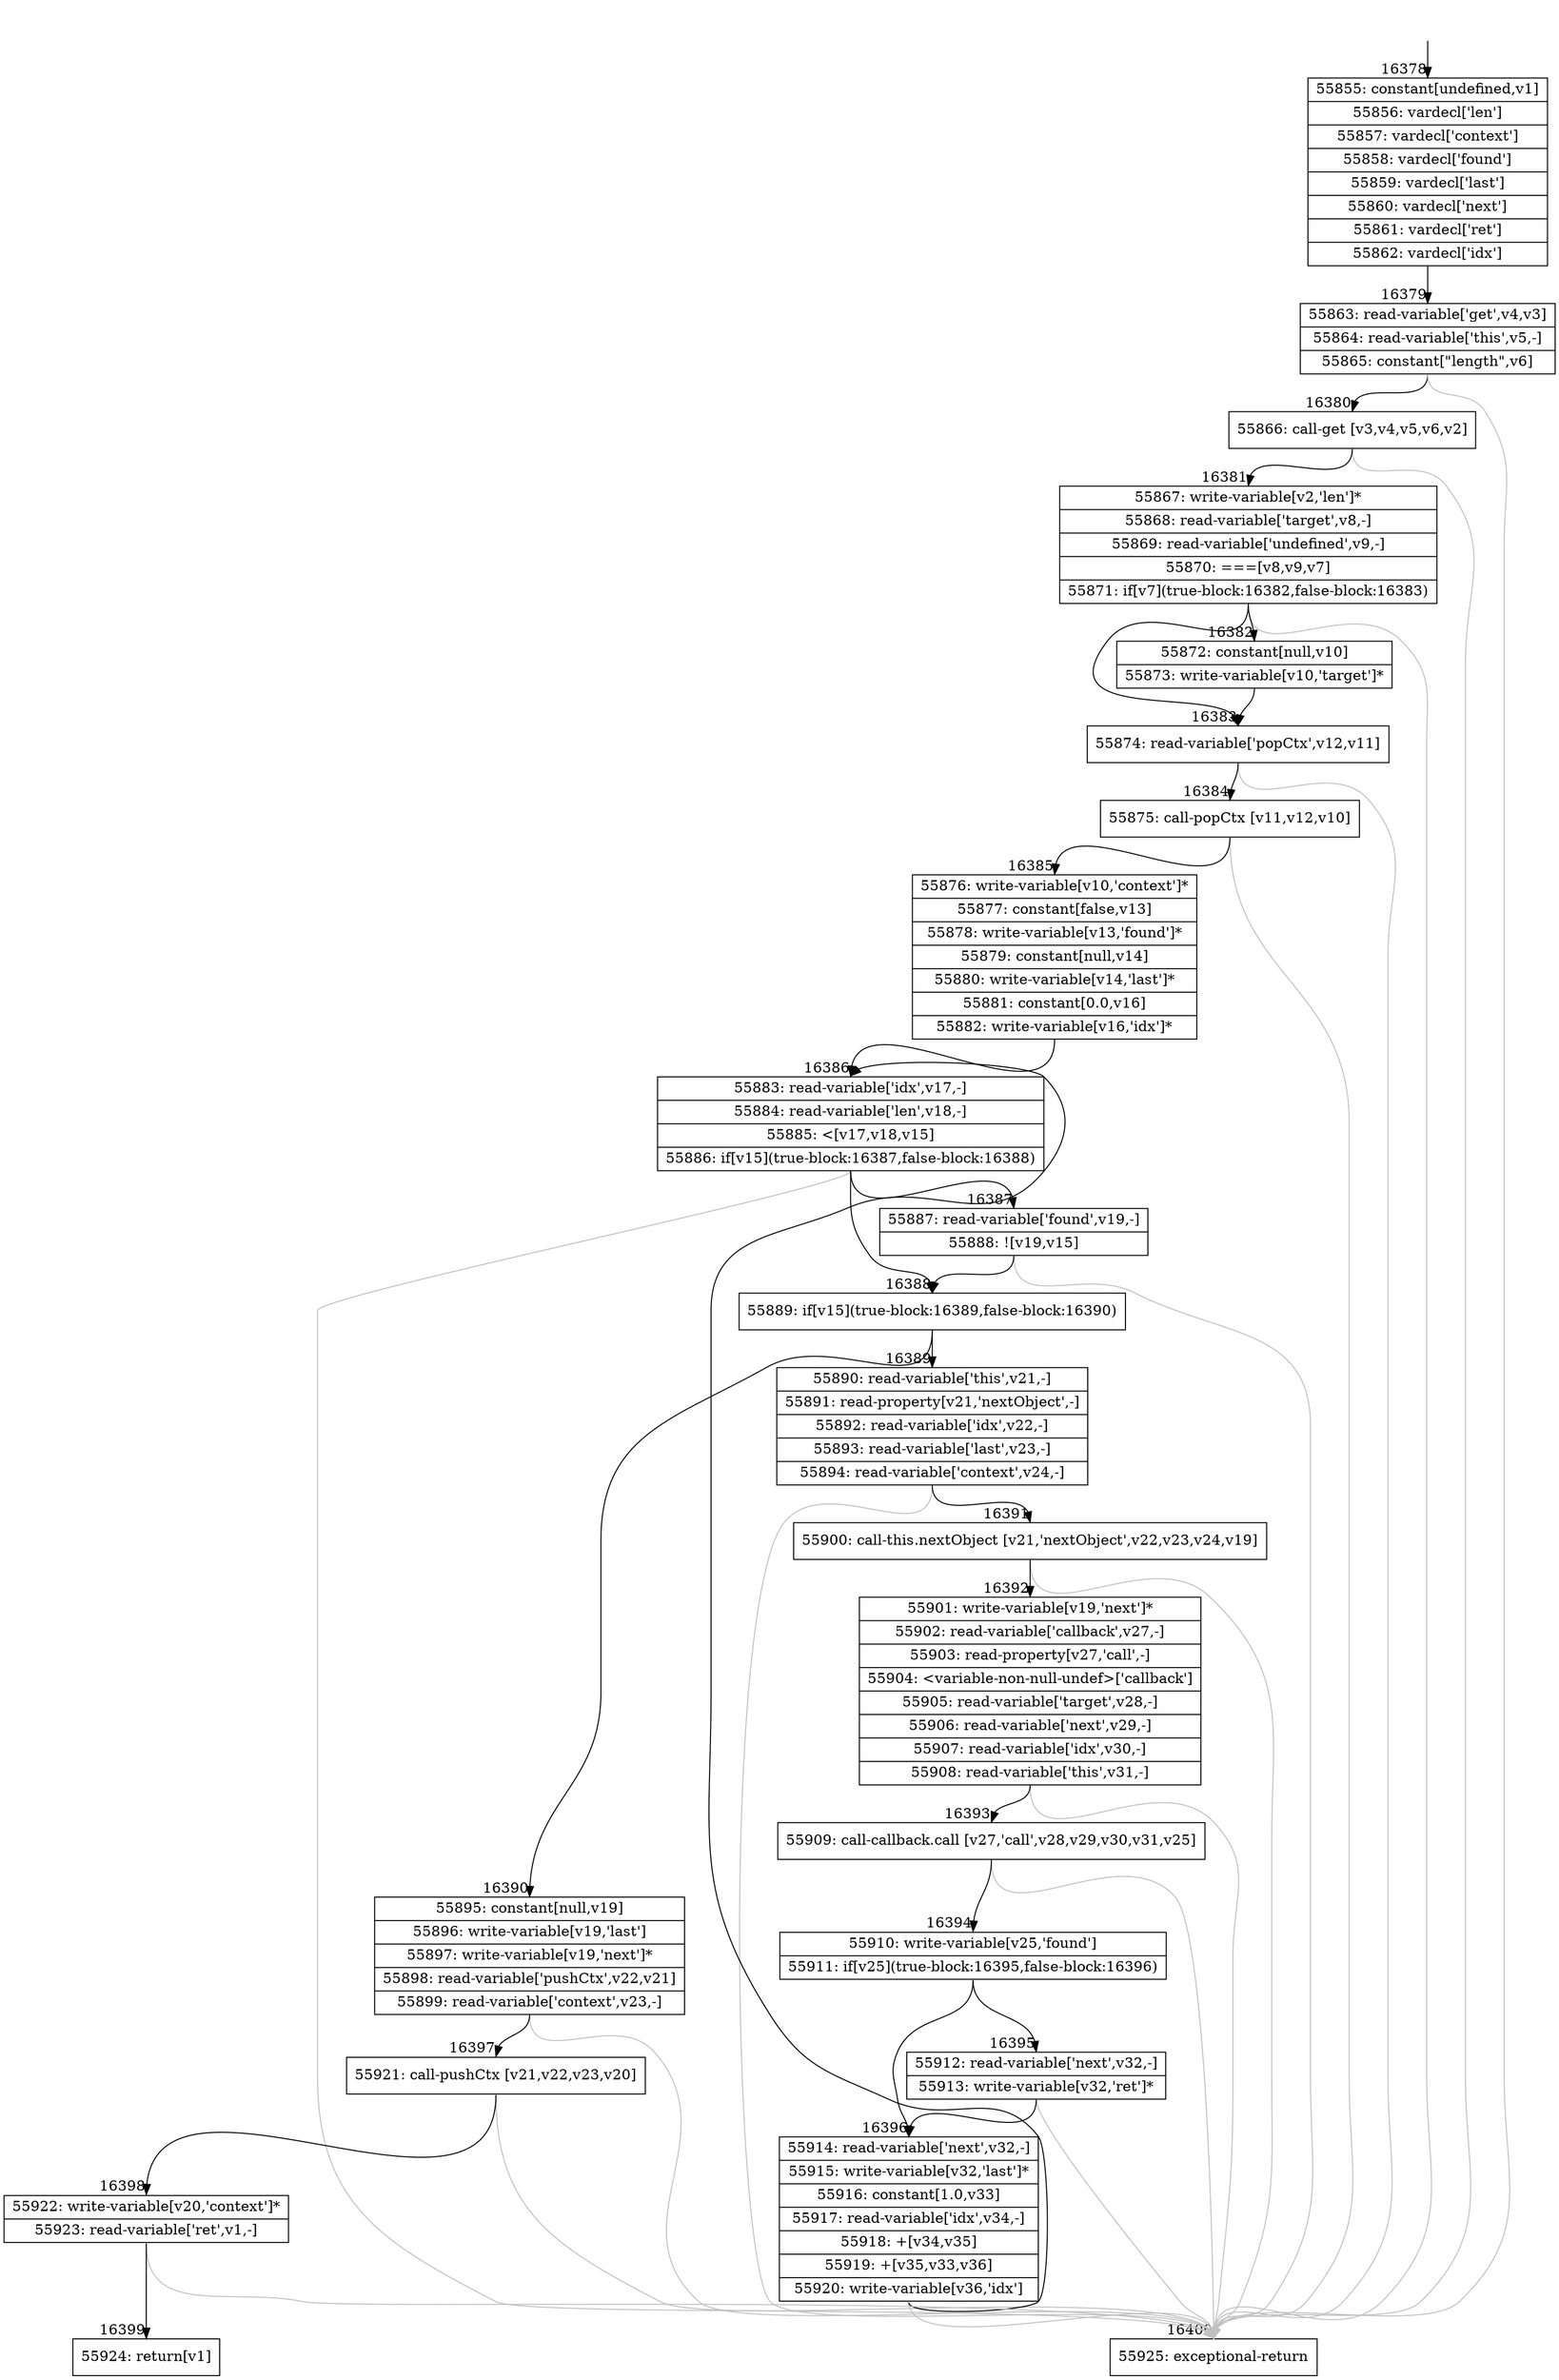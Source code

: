 digraph {
rankdir="TD"
BB_entry1400[shape=none,label=""];
BB_entry1400 -> BB16378 [tailport=s, headport=n, headlabel="    16378"]
BB16378 [shape=record label="{55855: constant[undefined,v1]|55856: vardecl['len']|55857: vardecl['context']|55858: vardecl['found']|55859: vardecl['last']|55860: vardecl['next']|55861: vardecl['ret']|55862: vardecl['idx']}" ] 
BB16378 -> BB16379 [tailport=s, headport=n, headlabel="      16379"]
BB16379 [shape=record label="{55863: read-variable['get',v4,v3]|55864: read-variable['this',v5,-]|55865: constant[\"length\",v6]}" ] 
BB16379 -> BB16380 [tailport=s, headport=n, headlabel="      16380"]
BB16379 -> BB16400 [tailport=s, headport=n, color=gray, headlabel="      16400"]
BB16380 [shape=record label="{55866: call-get [v3,v4,v5,v6,v2]}" ] 
BB16380 -> BB16381 [tailport=s, headport=n, headlabel="      16381"]
BB16380 -> BB16400 [tailport=s, headport=n, color=gray]
BB16381 [shape=record label="{55867: write-variable[v2,'len']*|55868: read-variable['target',v8,-]|55869: read-variable['undefined',v9,-]|55870: ===[v8,v9,v7]|55871: if[v7](true-block:16382,false-block:16383)}" ] 
BB16381 -> BB16382 [tailport=s, headport=n, headlabel="      16382"]
BB16381 -> BB16383 [tailport=s, headport=n, headlabel="      16383"]
BB16381 -> BB16400 [tailport=s, headport=n, color=gray]
BB16382 [shape=record label="{55872: constant[null,v10]|55873: write-variable[v10,'target']*}" ] 
BB16382 -> BB16383 [tailport=s, headport=n]
BB16383 [shape=record label="{55874: read-variable['popCtx',v12,v11]}" ] 
BB16383 -> BB16384 [tailport=s, headport=n, headlabel="      16384"]
BB16383 -> BB16400 [tailport=s, headport=n, color=gray]
BB16384 [shape=record label="{55875: call-popCtx [v11,v12,v10]}" ] 
BB16384 -> BB16385 [tailport=s, headport=n, headlabel="      16385"]
BB16384 -> BB16400 [tailport=s, headport=n, color=gray]
BB16385 [shape=record label="{55876: write-variable[v10,'context']*|55877: constant[false,v13]|55878: write-variable[v13,'found']*|55879: constant[null,v14]|55880: write-variable[v14,'last']*|55881: constant[0.0,v16]|55882: write-variable[v16,'idx']*}" ] 
BB16385 -> BB16386 [tailport=s, headport=n, headlabel="      16386"]
BB16386 [shape=record label="{55883: read-variable['idx',v17,-]|55884: read-variable['len',v18,-]|55885: \<[v17,v18,v15]|55886: if[v15](true-block:16387,false-block:16388)}" ] 
BB16386 -> BB16388 [tailport=s, headport=n, headlabel="      16388"]
BB16386 -> BB16387 [tailport=s, headport=n, headlabel="      16387"]
BB16386 -> BB16400 [tailport=s, headport=n, color=gray]
BB16387 [shape=record label="{55887: read-variable['found',v19,-]|55888: ![v19,v15]}" ] 
BB16387 -> BB16388 [tailport=s, headport=n]
BB16387 -> BB16400 [tailport=s, headport=n, color=gray]
BB16388 [shape=record label="{55889: if[v15](true-block:16389,false-block:16390)}" ] 
BB16388 -> BB16389 [tailport=s, headport=n, headlabel="      16389"]
BB16388 -> BB16390 [tailport=s, headport=n, headlabel="      16390"]
BB16389 [shape=record label="{55890: read-variable['this',v21,-]|55891: read-property[v21,'nextObject',-]|55892: read-variable['idx',v22,-]|55893: read-variable['last',v23,-]|55894: read-variable['context',v24,-]}" ] 
BB16389 -> BB16391 [tailport=s, headport=n, headlabel="      16391"]
BB16389 -> BB16400 [tailport=s, headport=n, color=gray]
BB16390 [shape=record label="{55895: constant[null,v19]|55896: write-variable[v19,'last']|55897: write-variable[v19,'next']*|55898: read-variable['pushCtx',v22,v21]|55899: read-variable['context',v23,-]}" ] 
BB16390 -> BB16397 [tailport=s, headport=n, headlabel="      16397"]
BB16390 -> BB16400 [tailport=s, headport=n, color=gray]
BB16391 [shape=record label="{55900: call-this.nextObject [v21,'nextObject',v22,v23,v24,v19]}" ] 
BB16391 -> BB16392 [tailport=s, headport=n, headlabel="      16392"]
BB16391 -> BB16400 [tailport=s, headport=n, color=gray]
BB16392 [shape=record label="{55901: write-variable[v19,'next']*|55902: read-variable['callback',v27,-]|55903: read-property[v27,'call',-]|55904: \<variable-non-null-undef\>['callback']|55905: read-variable['target',v28,-]|55906: read-variable['next',v29,-]|55907: read-variable['idx',v30,-]|55908: read-variable['this',v31,-]}" ] 
BB16392 -> BB16393 [tailport=s, headport=n, headlabel="      16393"]
BB16392 -> BB16400 [tailport=s, headport=n, color=gray]
BB16393 [shape=record label="{55909: call-callback.call [v27,'call',v28,v29,v30,v31,v25]}" ] 
BB16393 -> BB16394 [tailport=s, headport=n, headlabel="      16394"]
BB16393 -> BB16400 [tailport=s, headport=n, color=gray]
BB16394 [shape=record label="{55910: write-variable[v25,'found']|55911: if[v25](true-block:16395,false-block:16396)}" ] 
BB16394 -> BB16395 [tailport=s, headport=n, headlabel="      16395"]
BB16394 -> BB16396 [tailport=s, headport=n, headlabel="      16396"]
BB16395 [shape=record label="{55912: read-variable['next',v32,-]|55913: write-variable[v32,'ret']*}" ] 
BB16395 -> BB16396 [tailport=s, headport=n]
BB16395 -> BB16400 [tailport=s, headport=n, color=gray]
BB16396 [shape=record label="{55914: read-variable['next',v32,-]|55915: write-variable[v32,'last']*|55916: constant[1.0,v33]|55917: read-variable['idx',v34,-]|55918: +[v34,v35]|55919: +[v35,v33,v36]|55920: write-variable[v36,'idx']}" ] 
BB16396 -> BB16386 [tailport=s, headport=n]
BB16396 -> BB16400 [tailport=s, headport=n, color=gray]
BB16397 [shape=record label="{55921: call-pushCtx [v21,v22,v23,v20]}" ] 
BB16397 -> BB16398 [tailport=s, headport=n, headlabel="      16398"]
BB16397 -> BB16400 [tailport=s, headport=n, color=gray]
BB16398 [shape=record label="{55922: write-variable[v20,'context']*|55923: read-variable['ret',v1,-]}" ] 
BB16398 -> BB16399 [tailport=s, headport=n, headlabel="      16399"]
BB16398 -> BB16400 [tailport=s, headport=n, color=gray]
BB16399 [shape=record label="{55924: return[v1]}" ] 
BB16400 [shape=record label="{55925: exceptional-return}" ] 
//#$~ 30609
}
